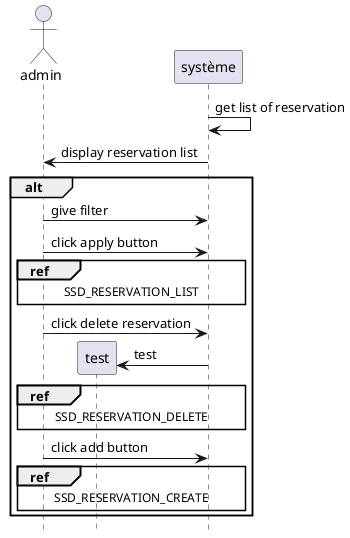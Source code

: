 @startuml
hide footbox
skinparam shadowing false
actor admin as G
participant test as t
participant système as S
S->S : get list of reservation
S->G : display reservation list
alt 
G->S : give filter
G->S : click apply button
ref over G,S : SSD_RESERVATION_LIST 
G->S : click delete reservation
create t
S -> t : test
ref over G,S : SSD_RESERVATION_DELETE
G->S : click add button
ref over G,S  : SSD_RESERVATION_CREATE
end  
@endum